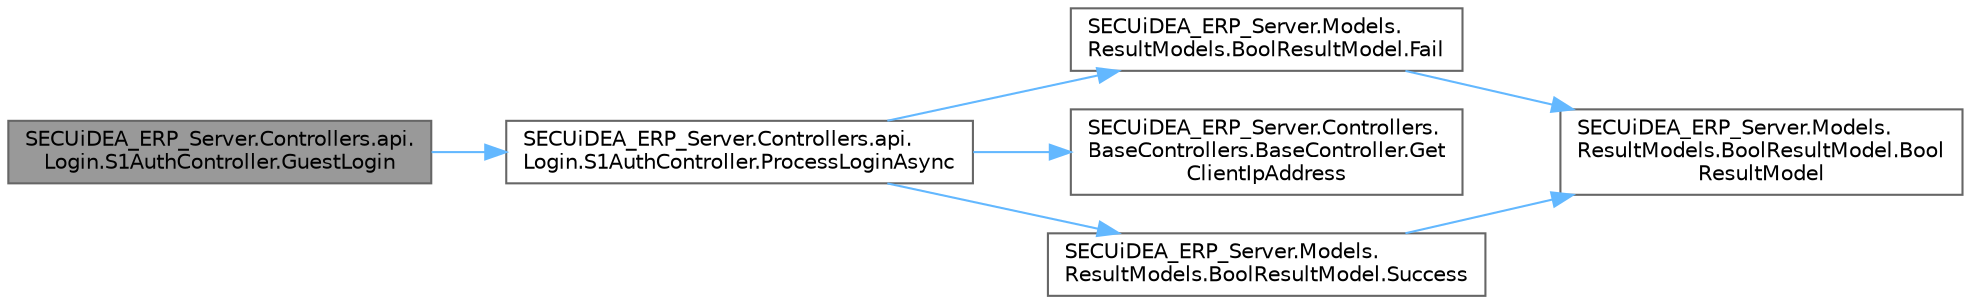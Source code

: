 digraph "SECUiDEA_ERP_Server.Controllers.api.Login.S1AuthController.GuestLogin"
{
 // LATEX_PDF_SIZE
  bgcolor="transparent";
  edge [fontname=Helvetica,fontsize=10,labelfontname=Helvetica,labelfontsize=10];
  node [fontname=Helvetica,fontsize=10,shape=box,height=0.2,width=0.4];
  rankdir="LR";
  Node1 [id="Node000001",label="SECUiDEA_ERP_Server.Controllers.api.\lLogin.S1AuthController.GuestLogin",height=0.2,width=0.4,color="gray40", fillcolor="grey60", style="filled", fontcolor="black",tooltip="S1ACCESS 게스트 로그인 처리"];
  Node1 -> Node2 [id="edge1_Node000001_Node000002",color="steelblue1",style="solid",tooltip=" "];
  Node2 [id="Node000002",label="SECUiDEA_ERP_Server.Controllers.api.\lLogin.S1AuthController.ProcessLoginAsync",height=0.2,width=0.4,color="grey40", fillcolor="white", style="filled",URL="$class_s_e_c_ui_d_e_a___e_r_p___server_1_1_controllers_1_1api_1_1_login_1_1_s1_auth_controller.html#a7732537c9fdb78869d9e534c32580334",tooltip=" "];
  Node2 -> Node3 [id="edge2_Node000002_Node000003",color="steelblue1",style="solid",tooltip=" "];
  Node3 [id="Node000003",label="SECUiDEA_ERP_Server.Models.\lResultModels.BoolResultModel.Fail",height=0.2,width=0.4,color="grey40", fillcolor="white", style="filled",URL="$class_s_e_c_ui_d_e_a___e_r_p___server_1_1_models_1_1_result_models_1_1_bool_result_model.html#a7bb335fcad0508bd2749cc9179c8c1ec",tooltip=" "];
  Node3 -> Node4 [id="edge3_Node000003_Node000004",color="steelblue1",style="solid",tooltip=" "];
  Node4 [id="Node000004",label="SECUiDEA_ERP_Server.Models.\lResultModels.BoolResultModel.Bool\lResultModel",height=0.2,width=0.4,color="grey40", fillcolor="white", style="filled",URL="$class_s_e_c_ui_d_e_a___e_r_p___server_1_1_models_1_1_result_models_1_1_bool_result_model.html#ad40974f127682f30e7b5634d62800e23",tooltip=" "];
  Node2 -> Node5 [id="edge4_Node000002_Node000005",color="steelblue1",style="solid",tooltip=" "];
  Node5 [id="Node000005",label="SECUiDEA_ERP_Server.Controllers.\lBaseControllers.BaseController.Get\lClientIpAddress",height=0.2,width=0.4,color="grey40", fillcolor="white", style="filled",URL="$class_s_e_c_ui_d_e_a___e_r_p___server_1_1_controllers_1_1_base_controllers_1_1_base_controller.html#a2fa737bcaa639cd6c458c184a1c6918e",tooltip="Client IP 주소를 획득"];
  Node2 -> Node6 [id="edge5_Node000002_Node000006",color="steelblue1",style="solid",tooltip=" "];
  Node6 [id="Node000006",label="SECUiDEA_ERP_Server.Models.\lResultModels.BoolResultModel.Success",height=0.2,width=0.4,color="grey40", fillcolor="white", style="filled",URL="$class_s_e_c_ui_d_e_a___e_r_p___server_1_1_models_1_1_result_models_1_1_bool_result_model.html#a8b0ef2b800da87eeb1046e0bb6219b6f",tooltip=" "];
  Node6 -> Node4 [id="edge6_Node000006_Node000004",color="steelblue1",style="solid",tooltip=" "];
}
